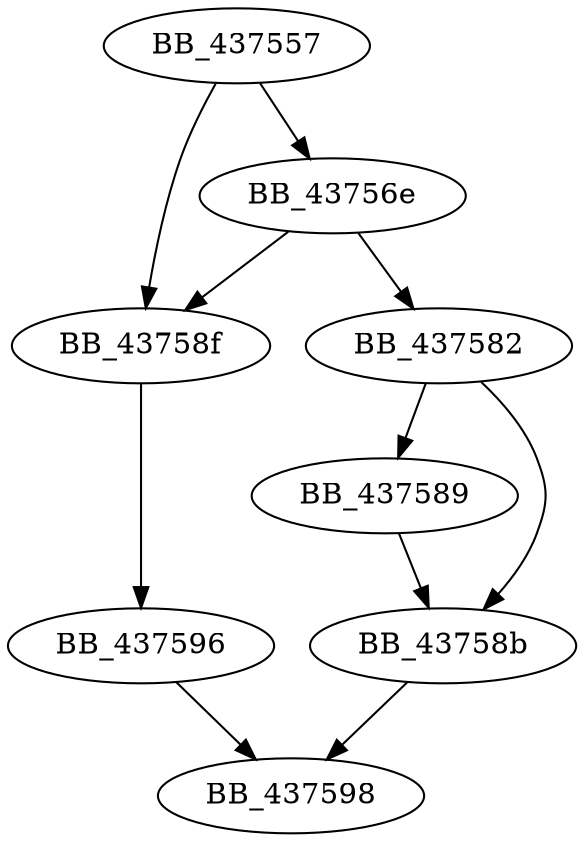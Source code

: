 DiGraph sub_437557{
BB_437557->BB_43756e
BB_437557->BB_43758f
BB_43756e->BB_437582
BB_43756e->BB_43758f
BB_437582->BB_437589
BB_437582->BB_43758b
BB_437589->BB_43758b
BB_43758b->BB_437598
BB_43758f->BB_437596
BB_437596->BB_437598
}
